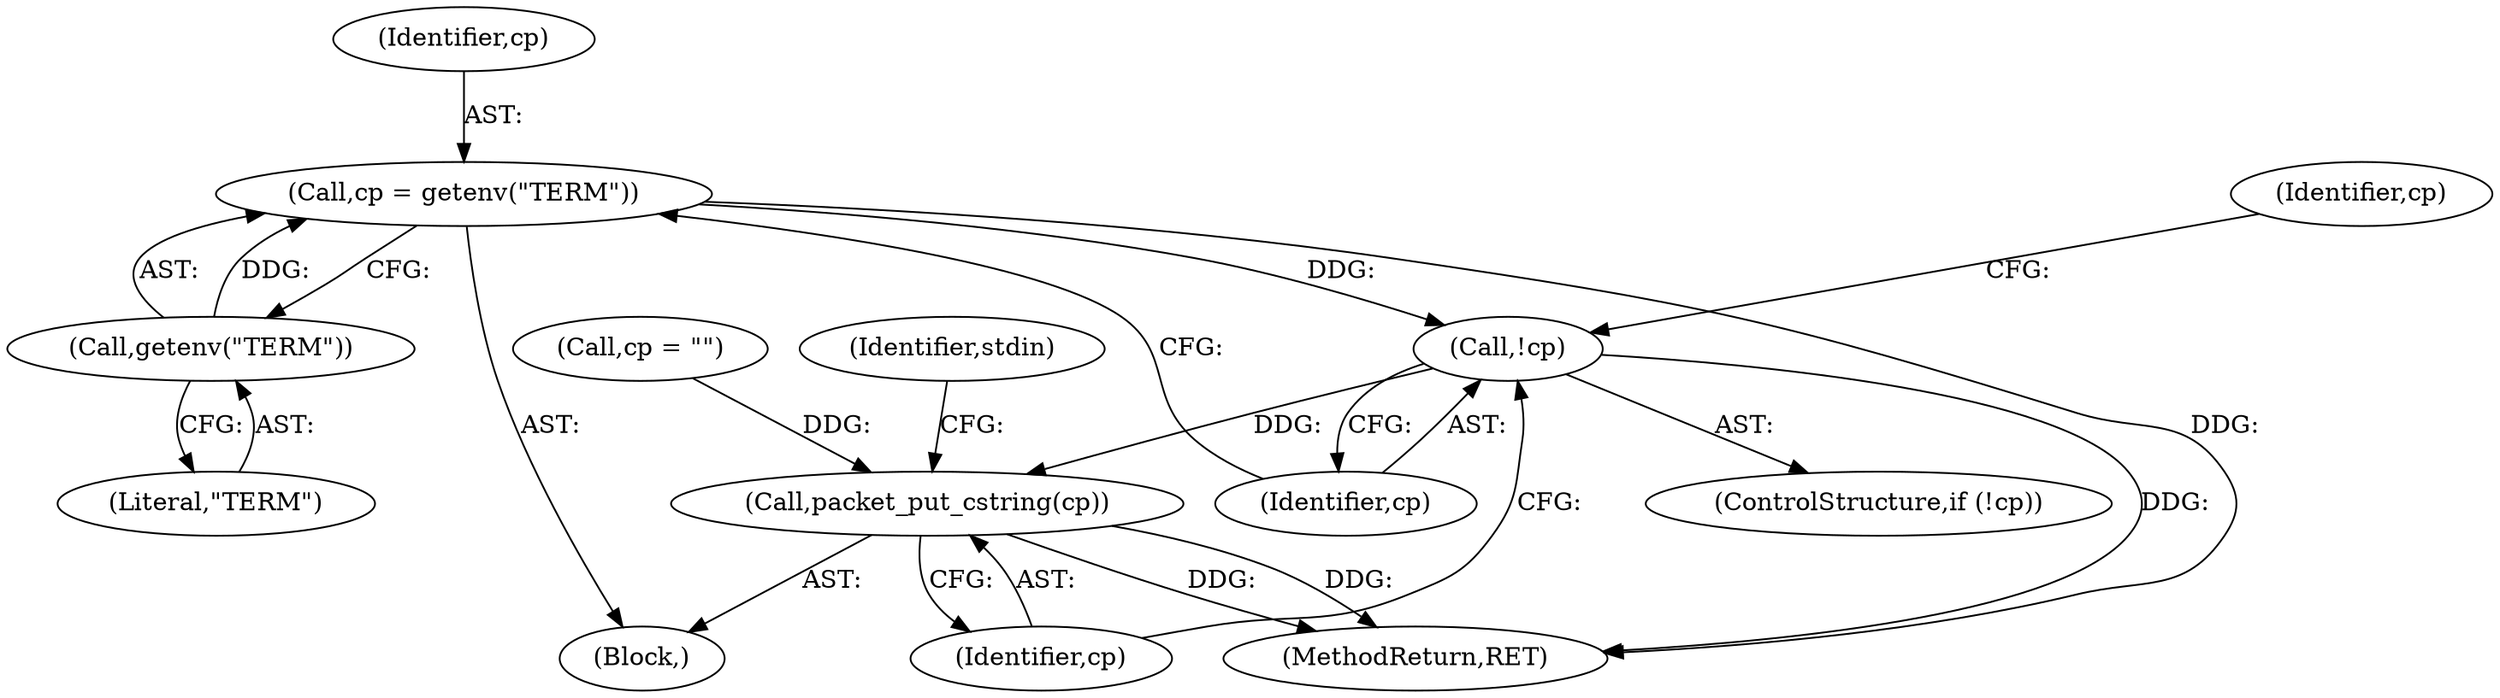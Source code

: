 digraph "0_mindrot_ed4ce82dbfa8a3a3c8ea6fa0db113c71e234416c_1@API" {
"1000192" [label="(Call,cp = getenv(\"TERM\"))"];
"1000194" [label="(Call,getenv(\"TERM\"))"];
"1000197" [label="(Call,!cp)"];
"1000202" [label="(Call,packet_put_cstring(cp))"];
"1000197" [label="(Call,!cp)"];
"1000198" [label="(Identifier,cp)"];
"1000468" [label="(MethodReturn,RET)"];
"1000208" [label="(Identifier,stdin)"];
"1000187" [label="(Block,)"];
"1000203" [label="(Identifier,cp)"];
"1000195" [label="(Literal,\"TERM\")"];
"1000192" [label="(Call,cp = getenv(\"TERM\"))"];
"1000200" [label="(Identifier,cp)"];
"1000202" [label="(Call,packet_put_cstring(cp))"];
"1000199" [label="(Call,cp = \"\")"];
"1000193" [label="(Identifier,cp)"];
"1000194" [label="(Call,getenv(\"TERM\"))"];
"1000196" [label="(ControlStructure,if (!cp))"];
"1000192" -> "1000187"  [label="AST: "];
"1000192" -> "1000194"  [label="CFG: "];
"1000193" -> "1000192"  [label="AST: "];
"1000194" -> "1000192"  [label="AST: "];
"1000198" -> "1000192"  [label="CFG: "];
"1000192" -> "1000468"  [label="DDG: "];
"1000194" -> "1000192"  [label="DDG: "];
"1000192" -> "1000197"  [label="DDG: "];
"1000194" -> "1000195"  [label="CFG: "];
"1000195" -> "1000194"  [label="AST: "];
"1000197" -> "1000196"  [label="AST: "];
"1000197" -> "1000198"  [label="CFG: "];
"1000198" -> "1000197"  [label="AST: "];
"1000200" -> "1000197"  [label="CFG: "];
"1000203" -> "1000197"  [label="CFG: "];
"1000197" -> "1000468"  [label="DDG: "];
"1000197" -> "1000202"  [label="DDG: "];
"1000202" -> "1000187"  [label="AST: "];
"1000202" -> "1000203"  [label="CFG: "];
"1000203" -> "1000202"  [label="AST: "];
"1000208" -> "1000202"  [label="CFG: "];
"1000202" -> "1000468"  [label="DDG: "];
"1000202" -> "1000468"  [label="DDG: "];
"1000199" -> "1000202"  [label="DDG: "];
}
